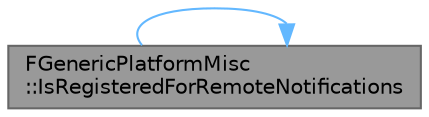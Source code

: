 digraph "FGenericPlatformMisc::IsRegisteredForRemoteNotifications"
{
 // INTERACTIVE_SVG=YES
 // LATEX_PDF_SIZE
  bgcolor="transparent";
  edge [fontname=Helvetica,fontsize=10,labelfontname=Helvetica,labelfontsize=10];
  node [fontname=Helvetica,fontsize=10,shape=box,height=0.2,width=0.4];
  rankdir="LR";
  Node1 [id="Node000001",label="FGenericPlatformMisc\l::IsRegisteredForRemoteNotifications",height=0.2,width=0.4,color="gray40", fillcolor="grey60", style="filled", fontcolor="black",tooltip="Returns whether or not the device has been registered to receive remote notifications."];
  Node1 -> Node1 [id="edge1_Node000001_Node000001",color="steelblue1",style="solid",tooltip=" "];
}
